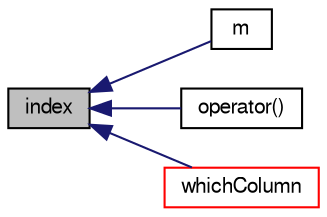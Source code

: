 digraph "index"
{
  bgcolor="transparent";
  edge [fontname="FreeSans",fontsize="10",labelfontname="FreeSans",labelfontsize="10"];
  node [fontname="FreeSans",fontsize="10",shape=record];
  rankdir="LR";
  Node544 [label="index",height=0.2,width=0.4,color="black", fillcolor="grey75", style="filled", fontcolor="black"];
  Node544 -> Node545 [dir="back",color="midnightblue",fontsize="10",style="solid",fontname="FreeSans"];
  Node545 [label="m",height=0.2,width=0.4,color="black",URL="$a21674.html#aae9f036777bc96a7206212e51f27b3c9",tooltip="Return non-const access to the packed matrix of data. "];
  Node544 -> Node546 [dir="back",color="midnightblue",fontsize="10",style="solid",fontname="FreeSans"];
  Node546 [label="operator()",height=0.2,width=0.4,color="black",URL="$a21674.html#a6c61b55b948c489fe61606c13e47b07e",tooltip="Return subscript-checked element. "];
  Node544 -> Node547 [dir="back",color="midnightblue",fontsize="10",style="solid",fontname="FreeSans"];
  Node547 [label="whichColumn",height=0.2,width=0.4,color="red",URL="$a21674.html#abbfd7edb468ca8c03bb67eeeedb47165",tooltip="Get column index (j) given above row. "];
}
